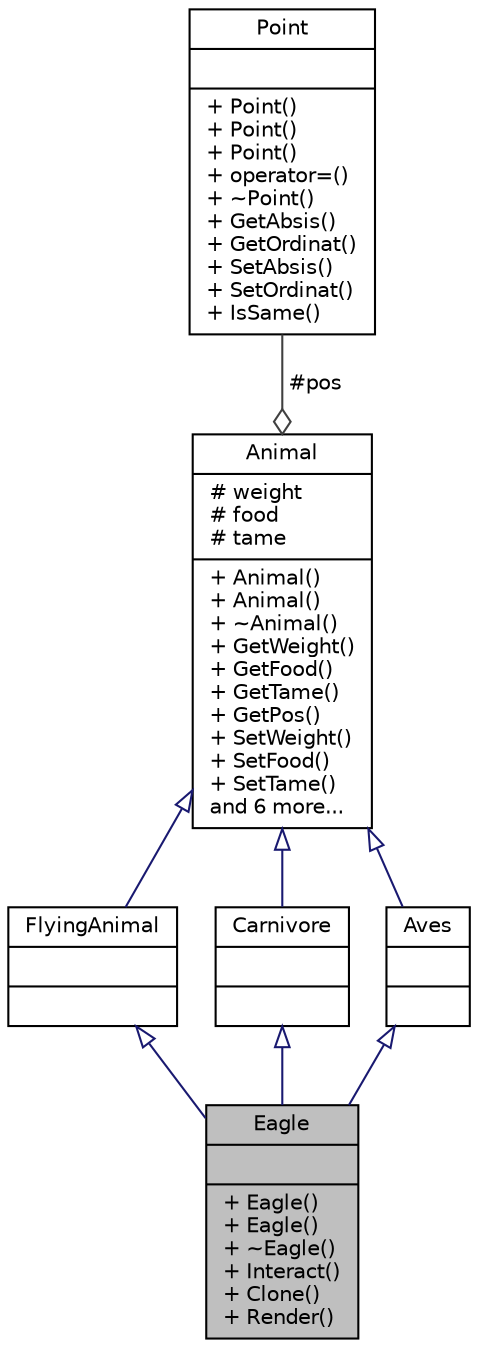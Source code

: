 digraph "Eagle"
{
  edge [fontname="Helvetica",fontsize="10",labelfontname="Helvetica",labelfontsize="10"];
  node [fontname="Helvetica",fontsize="10",shape=record];
  Node1 [label="{Eagle\n||+ Eagle()\l+ Eagle()\l+ ~Eagle()\l+ Interact()\l+ Clone()\l+ Render()\l}",height=0.2,width=0.4,color="black", fillcolor="grey75", style="filled", fontcolor="black"];
  Node2 -> Node1 [dir="back",color="midnightblue",fontsize="10",style="solid",arrowtail="onormal"];
  Node2 [label="{FlyingAnimal\n||}",height=0.2,width=0.4,color="black", fillcolor="white", style="filled",URL="$classFlyingAnimal.html"];
  Node3 -> Node2 [dir="back",color="midnightblue",fontsize="10",style="solid",arrowtail="onormal"];
  Node3 [label="{Animal\n|# weight\l# food\l# tame\l|+ Animal()\l+ Animal()\l+ ~Animal()\l+ GetWeight()\l+ GetFood()\l+ GetTame()\l+ GetPos()\l+ SetWeight()\l+ SetFood()\l+ SetTame()\land 6 more...\l}",height=0.2,width=0.4,color="black", fillcolor="white", style="filled",URL="$classAnimal.html"];
  Node4 -> Node3 [color="grey25",fontsize="10",style="solid",label=" #pos" ,arrowhead="odiamond"];
  Node4 [label="{Point\n||+ Point()\l+ Point()\l+ Point()\l+ operator=()\l+ ~Point()\l+ GetAbsis()\l+ GetOrdinat()\l+ SetAbsis()\l+ SetOrdinat()\l+ IsSame()\l}",height=0.2,width=0.4,color="black", fillcolor="white", style="filled",URL="$classPoint.html"];
  Node5 -> Node1 [dir="back",color="midnightblue",fontsize="10",style="solid",arrowtail="onormal"];
  Node5 [label="{Carnivore\n||}",height=0.2,width=0.4,color="black", fillcolor="white", style="filled",URL="$classCarnivore.html"];
  Node3 -> Node5 [dir="back",color="midnightblue",fontsize="10",style="solid",arrowtail="onormal"];
  Node6 -> Node1 [dir="back",color="midnightblue",fontsize="10",style="solid",arrowtail="onormal"];
  Node6 [label="{Aves\n||}",height=0.2,width=0.4,color="black", fillcolor="white", style="filled",URL="$classAves.html"];
  Node3 -> Node6 [dir="back",color="midnightblue",fontsize="10",style="solid",arrowtail="onormal"];
}
